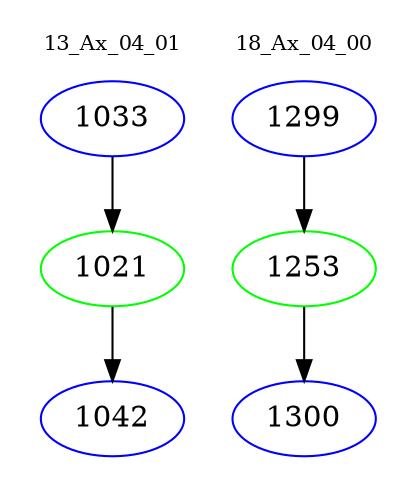 digraph{
subgraph cluster_0 {
color = white
label = "13_Ax_04_01";
fontsize=10;
T0_1033 [label="1033", color="blue"]
T0_1033 -> T0_1021 [color="black"]
T0_1021 [label="1021", color="green"]
T0_1021 -> T0_1042 [color="black"]
T0_1042 [label="1042", color="blue"]
}
subgraph cluster_1 {
color = white
label = "18_Ax_04_00";
fontsize=10;
T1_1299 [label="1299", color="blue"]
T1_1299 -> T1_1253 [color="black"]
T1_1253 [label="1253", color="green"]
T1_1253 -> T1_1300 [color="black"]
T1_1300 [label="1300", color="blue"]
}
}
